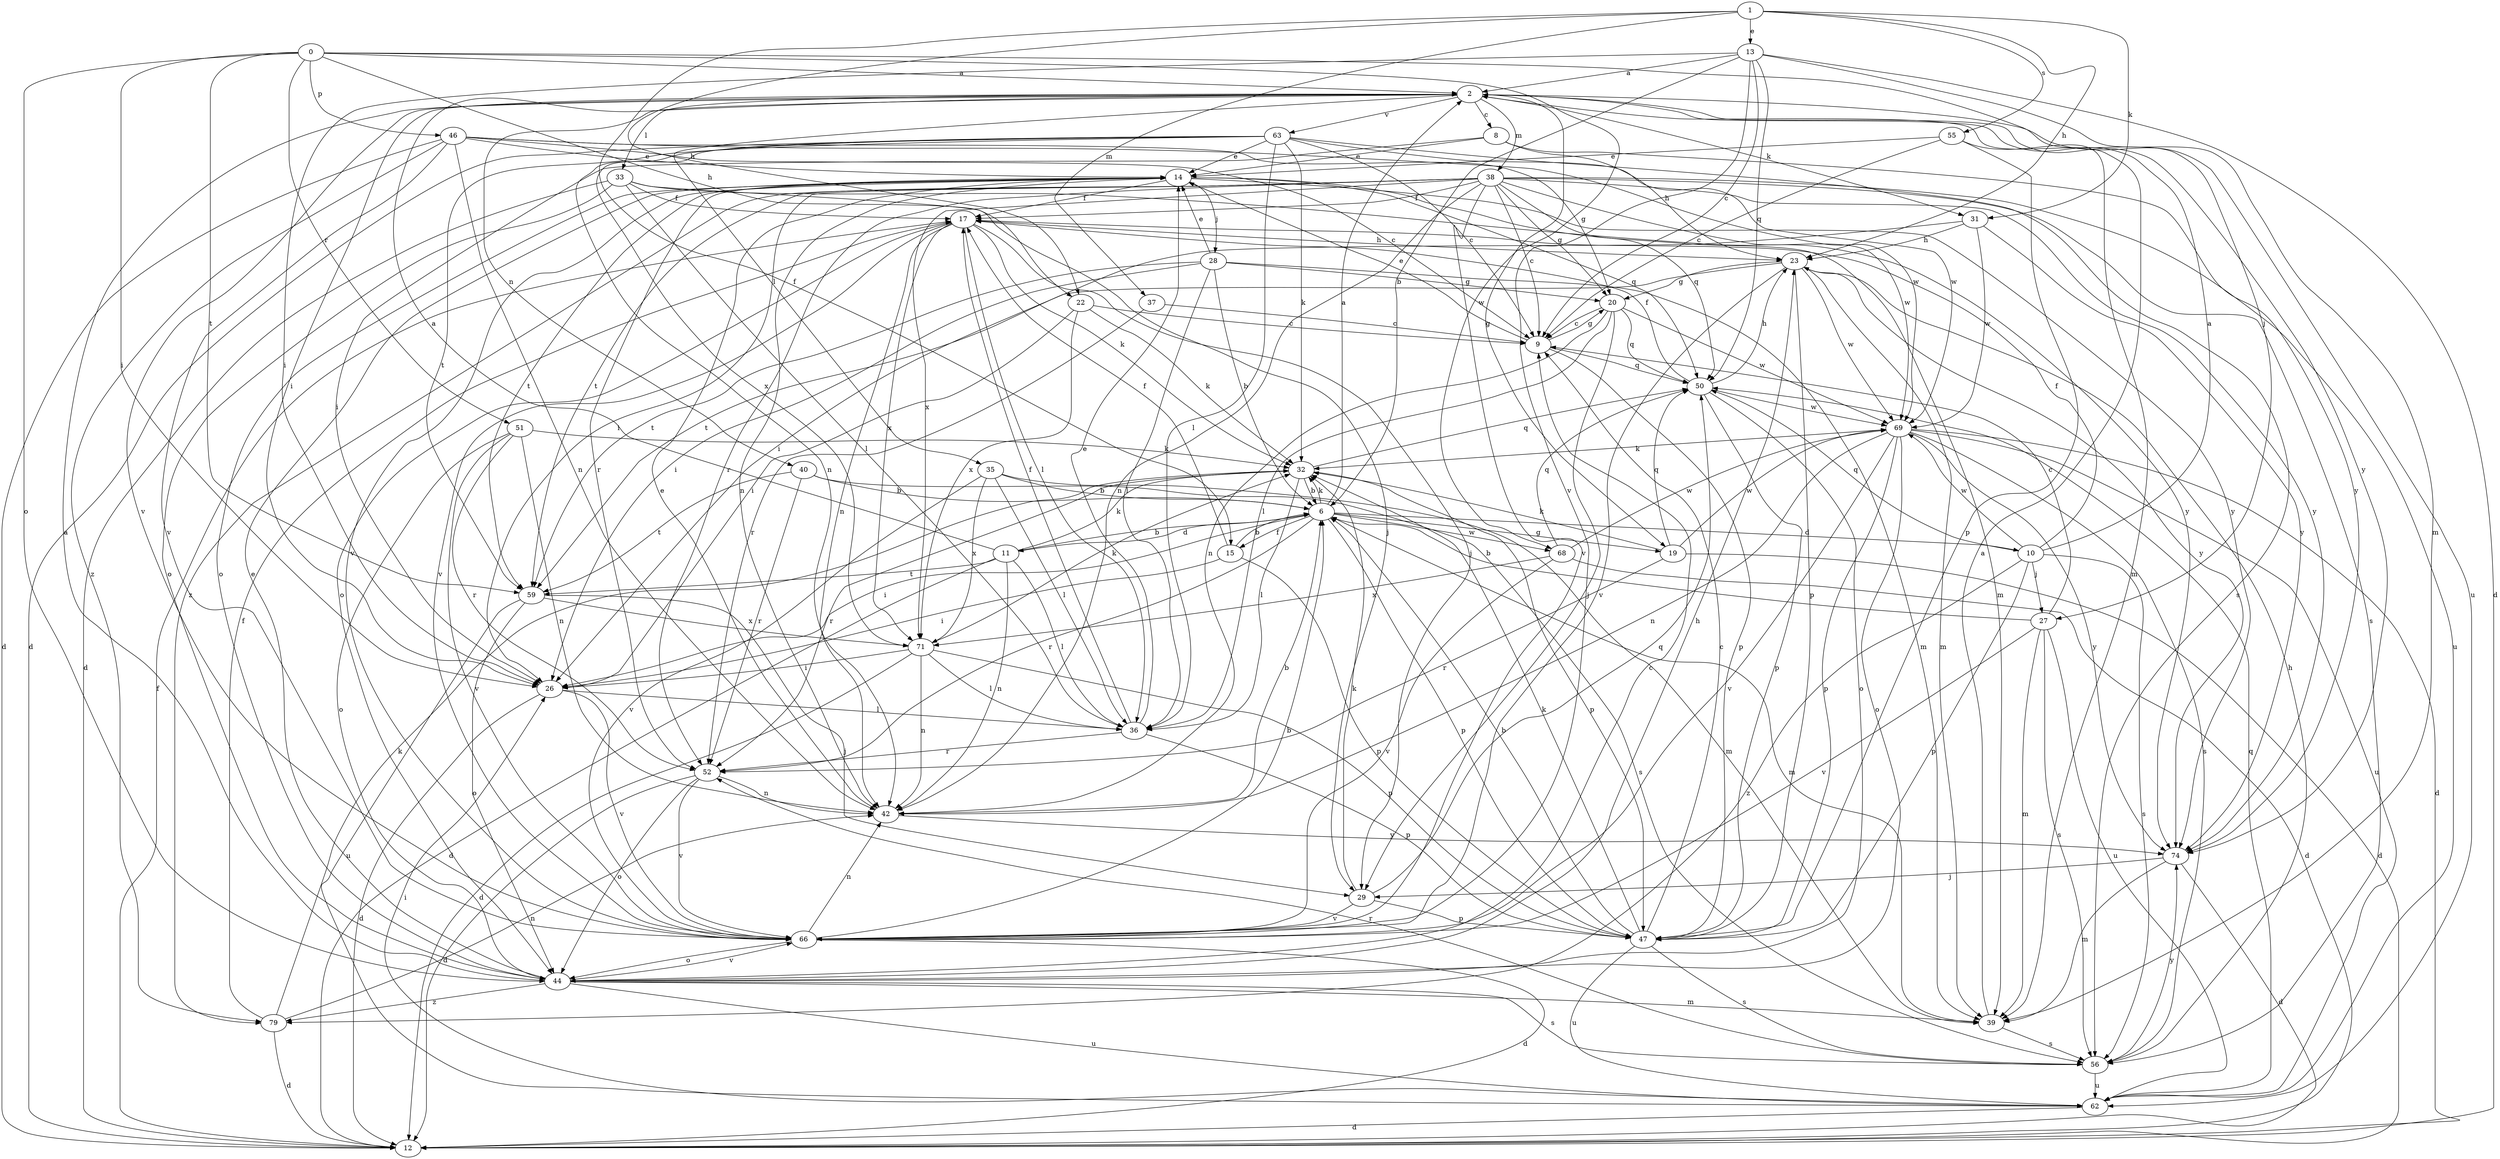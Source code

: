strict digraph  {
0;
1;
2;
6;
8;
9;
10;
11;
12;
13;
14;
15;
17;
19;
20;
22;
23;
26;
27;
28;
29;
31;
32;
33;
35;
36;
37;
38;
39;
40;
42;
44;
46;
47;
50;
51;
52;
55;
56;
59;
62;
63;
66;
68;
69;
71;
74;
79;
0 -> 2  [label=a];
0 -> 22  [label=h];
0 -> 26  [label=i];
0 -> 27  [label=j];
0 -> 44  [label=o];
0 -> 46  [label=p];
0 -> 51  [label=r];
0 -> 59  [label=t];
0 -> 68  [label=w];
1 -> 13  [label=e];
1 -> 15  [label=f];
1 -> 22  [label=h];
1 -> 23  [label=h];
1 -> 31  [label=k];
1 -> 37  [label=m];
1 -> 55  [label=s];
2 -> 8  [label=c];
2 -> 19  [label=g];
2 -> 26  [label=i];
2 -> 31  [label=k];
2 -> 33  [label=l];
2 -> 35  [label=l];
2 -> 38  [label=m];
2 -> 40  [label=n];
2 -> 62  [label=u];
2 -> 63  [label=v];
2 -> 66  [label=v];
2 -> 74  [label=y];
6 -> 2  [label=a];
6 -> 10  [label=d];
6 -> 11  [label=d];
6 -> 15  [label=f];
6 -> 19  [label=g];
6 -> 26  [label=i];
6 -> 32  [label=k];
6 -> 39  [label=m];
6 -> 47  [label=p];
6 -> 52  [label=r];
6 -> 68  [label=w];
8 -> 14  [label=e];
8 -> 23  [label=h];
8 -> 26  [label=i];
8 -> 74  [label=y];
9 -> 14  [label=e];
9 -> 20  [label=g];
9 -> 47  [label=p];
9 -> 50  [label=q];
10 -> 2  [label=a];
10 -> 17  [label=f];
10 -> 27  [label=j];
10 -> 47  [label=p];
10 -> 50  [label=q];
10 -> 56  [label=s];
10 -> 69  [label=w];
10 -> 79  [label=z];
11 -> 2  [label=a];
11 -> 6  [label=b];
11 -> 12  [label=d];
11 -> 32  [label=k];
11 -> 36  [label=l];
11 -> 42  [label=n];
11 -> 59  [label=t];
12 -> 17  [label=f];
13 -> 2  [label=a];
13 -> 6  [label=b];
13 -> 9  [label=c];
13 -> 12  [label=d];
13 -> 26  [label=i];
13 -> 39  [label=m];
13 -> 50  [label=q];
13 -> 66  [label=v];
14 -> 17  [label=f];
14 -> 28  [label=j];
14 -> 39  [label=m];
14 -> 42  [label=n];
14 -> 44  [label=o];
14 -> 50  [label=q];
14 -> 52  [label=r];
14 -> 59  [label=t];
14 -> 66  [label=v];
14 -> 74  [label=y];
15 -> 6  [label=b];
15 -> 17  [label=f];
15 -> 26  [label=i];
15 -> 47  [label=p];
17 -> 23  [label=h];
17 -> 29  [label=j];
17 -> 32  [label=k];
17 -> 36  [label=l];
17 -> 42  [label=n];
17 -> 44  [label=o];
17 -> 66  [label=v];
17 -> 71  [label=x];
19 -> 12  [label=d];
19 -> 32  [label=k];
19 -> 50  [label=q];
19 -> 52  [label=r];
19 -> 69  [label=w];
20 -> 9  [label=c];
20 -> 29  [label=j];
20 -> 36  [label=l];
20 -> 42  [label=n];
20 -> 50  [label=q];
20 -> 69  [label=w];
22 -> 9  [label=c];
22 -> 26  [label=i];
22 -> 32  [label=k];
22 -> 71  [label=x];
23 -> 20  [label=g];
23 -> 39  [label=m];
23 -> 47  [label=p];
23 -> 59  [label=t];
23 -> 66  [label=v];
23 -> 69  [label=w];
23 -> 74  [label=y];
26 -> 12  [label=d];
26 -> 36  [label=l];
26 -> 66  [label=v];
27 -> 6  [label=b];
27 -> 9  [label=c];
27 -> 39  [label=m];
27 -> 56  [label=s];
27 -> 62  [label=u];
27 -> 66  [label=v];
28 -> 6  [label=b];
28 -> 14  [label=e];
28 -> 20  [label=g];
28 -> 26  [label=i];
28 -> 36  [label=l];
28 -> 39  [label=m];
28 -> 59  [label=t];
29 -> 32  [label=k];
29 -> 47  [label=p];
29 -> 50  [label=q];
29 -> 66  [label=v];
31 -> 23  [label=h];
31 -> 26  [label=i];
31 -> 69  [label=w];
31 -> 74  [label=y];
32 -> 6  [label=b];
32 -> 36  [label=l];
32 -> 47  [label=p];
32 -> 50  [label=q];
32 -> 52  [label=r];
33 -> 12  [label=d];
33 -> 17  [label=f];
33 -> 29  [label=j];
33 -> 36  [label=l];
33 -> 44  [label=o];
33 -> 74  [label=y];
35 -> 6  [label=b];
35 -> 36  [label=l];
35 -> 39  [label=m];
35 -> 66  [label=v];
35 -> 71  [label=x];
36 -> 14  [label=e];
36 -> 17  [label=f];
36 -> 47  [label=p];
36 -> 52  [label=r];
37 -> 9  [label=c];
37 -> 52  [label=r];
38 -> 9  [label=c];
38 -> 17  [label=f];
38 -> 20  [label=g];
38 -> 26  [label=i];
38 -> 42  [label=n];
38 -> 50  [label=q];
38 -> 52  [label=r];
38 -> 56  [label=s];
38 -> 59  [label=t];
38 -> 62  [label=u];
38 -> 66  [label=v];
38 -> 69  [label=w];
38 -> 71  [label=x];
38 -> 74  [label=y];
38 -> 79  [label=z];
39 -> 2  [label=a];
39 -> 56  [label=s];
40 -> 6  [label=b];
40 -> 52  [label=r];
40 -> 56  [label=s];
40 -> 59  [label=t];
42 -> 6  [label=b];
42 -> 14  [label=e];
42 -> 74  [label=y];
44 -> 2  [label=a];
44 -> 9  [label=c];
44 -> 14  [label=e];
44 -> 23  [label=h];
44 -> 39  [label=m];
44 -> 56  [label=s];
44 -> 62  [label=u];
44 -> 66  [label=v];
44 -> 79  [label=z];
46 -> 9  [label=c];
46 -> 12  [label=d];
46 -> 14  [label=e];
46 -> 20  [label=g];
46 -> 42  [label=n];
46 -> 66  [label=v];
46 -> 69  [label=w];
46 -> 79  [label=z];
47 -> 6  [label=b];
47 -> 9  [label=c];
47 -> 32  [label=k];
47 -> 56  [label=s];
47 -> 62  [label=u];
50 -> 17  [label=f];
50 -> 23  [label=h];
50 -> 44  [label=o];
50 -> 47  [label=p];
50 -> 69  [label=w];
51 -> 32  [label=k];
51 -> 42  [label=n];
51 -> 44  [label=o];
51 -> 52  [label=r];
51 -> 66  [label=v];
52 -> 12  [label=d];
52 -> 42  [label=n];
52 -> 44  [label=o];
52 -> 66  [label=v];
55 -> 9  [label=c];
55 -> 14  [label=e];
55 -> 39  [label=m];
55 -> 47  [label=p];
56 -> 23  [label=h];
56 -> 52  [label=r];
56 -> 62  [label=u];
56 -> 74  [label=y];
59 -> 29  [label=j];
59 -> 44  [label=o];
59 -> 62  [label=u];
59 -> 71  [label=x];
62 -> 12  [label=d];
62 -> 26  [label=i];
62 -> 50  [label=q];
63 -> 9  [label=c];
63 -> 12  [label=d];
63 -> 14  [label=e];
63 -> 32  [label=k];
63 -> 36  [label=l];
63 -> 42  [label=n];
63 -> 56  [label=s];
63 -> 59  [label=t];
63 -> 69  [label=w];
63 -> 71  [label=x];
66 -> 6  [label=b];
66 -> 12  [label=d];
66 -> 42  [label=n];
66 -> 44  [label=o];
68 -> 12  [label=d];
68 -> 50  [label=q];
68 -> 66  [label=v];
68 -> 69  [label=w];
68 -> 71  [label=x];
69 -> 12  [label=d];
69 -> 32  [label=k];
69 -> 42  [label=n];
69 -> 44  [label=o];
69 -> 47  [label=p];
69 -> 56  [label=s];
69 -> 62  [label=u];
69 -> 66  [label=v];
69 -> 74  [label=y];
71 -> 12  [label=d];
71 -> 26  [label=i];
71 -> 32  [label=k];
71 -> 36  [label=l];
71 -> 42  [label=n];
71 -> 47  [label=p];
74 -> 12  [label=d];
74 -> 29  [label=j];
74 -> 39  [label=m];
79 -> 12  [label=d];
79 -> 17  [label=f];
79 -> 32  [label=k];
79 -> 42  [label=n];
}
